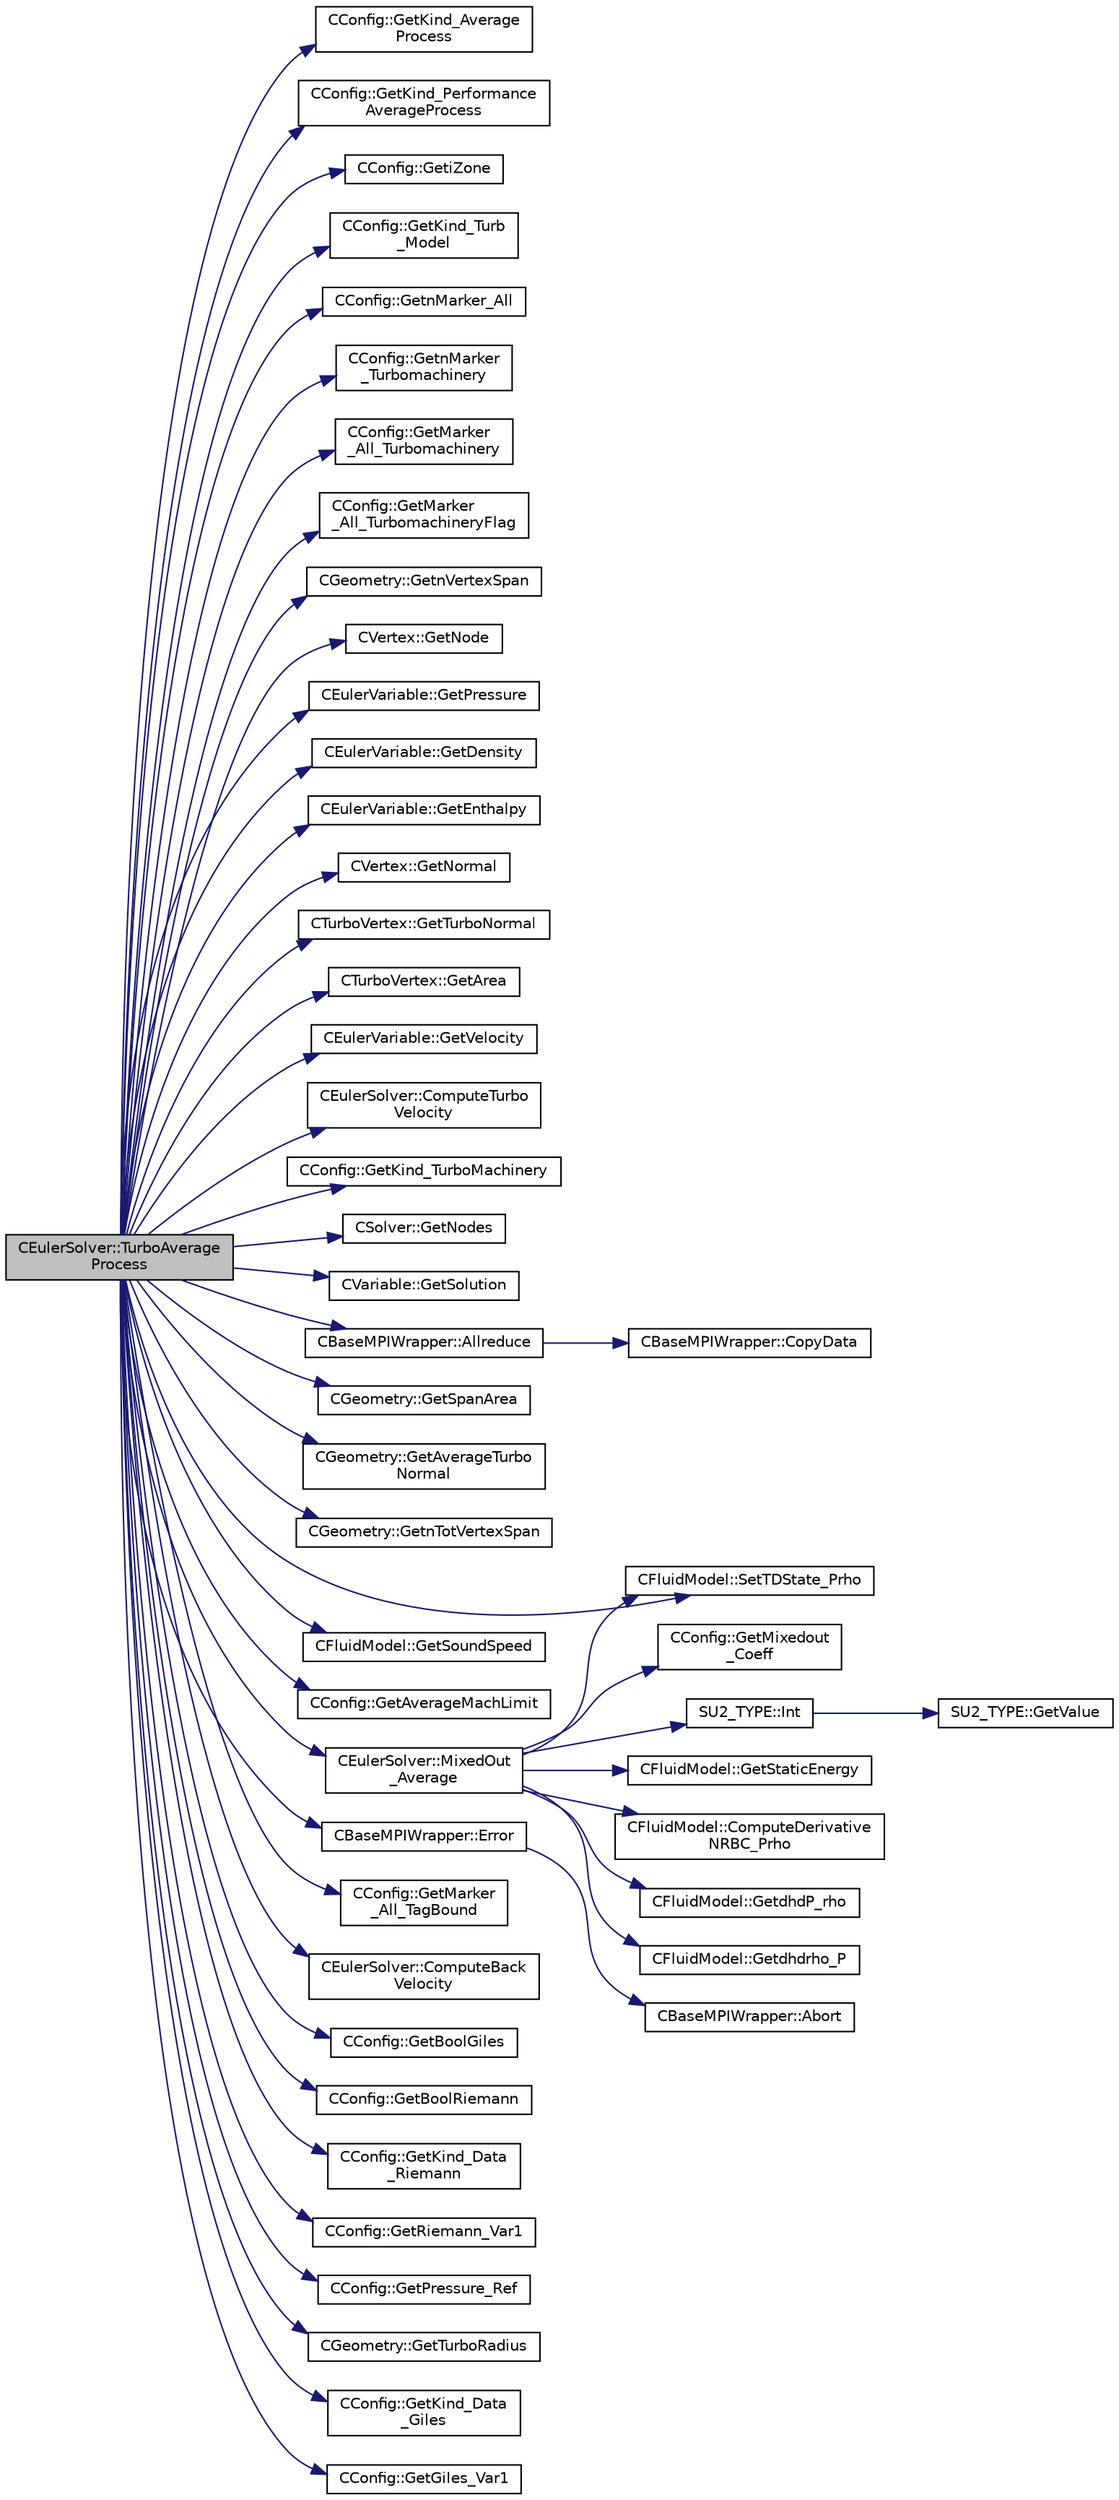 digraph "CEulerSolver::TurboAverageProcess"
{
  edge [fontname="Helvetica",fontsize="10",labelfontname="Helvetica",labelfontsize="10"];
  node [fontname="Helvetica",fontsize="10",shape=record];
  rankdir="LR";
  Node4198 [label="CEulerSolver::TurboAverage\lProcess",height=0.2,width=0.4,color="black", fillcolor="grey75", style="filled", fontcolor="black"];
  Node4198 -> Node4199 [color="midnightblue",fontsize="10",style="solid",fontname="Helvetica"];
  Node4199 [label="CConfig::GetKind_Average\lProcess",height=0.2,width=0.4,color="black", fillcolor="white", style="filled",URL="$class_c_config.html#a3d44f7b855ed6d45bccdf014a9bfce9f",tooltip="Get the kind of mixing process for averaging quantities at the boundaries. "];
  Node4198 -> Node4200 [color="midnightblue",fontsize="10",style="solid",fontname="Helvetica"];
  Node4200 [label="CConfig::GetKind_Performance\lAverageProcess",height=0.2,width=0.4,color="black", fillcolor="white", style="filled",URL="$class_c_config.html#ab9161dc1c41dbd63d16f73aaae05a361",tooltip="Get the kind of mixing process for averaging quantities at the boundaries. "];
  Node4198 -> Node4201 [color="midnightblue",fontsize="10",style="solid",fontname="Helvetica"];
  Node4201 [label="CConfig::GetiZone",height=0.2,width=0.4,color="black", fillcolor="white", style="filled",URL="$class_c_config.html#ac09e21f44792b38adb3f933a4426b25f",tooltip="Provides the number of varaibles. "];
  Node4198 -> Node4202 [color="midnightblue",fontsize="10",style="solid",fontname="Helvetica"];
  Node4202 [label="CConfig::GetKind_Turb\l_Model",height=0.2,width=0.4,color="black", fillcolor="white", style="filled",URL="$class_c_config.html#a40aaed07fc5844d505d2c0b7076594d7",tooltip="Get the kind of the turbulence model. "];
  Node4198 -> Node4203 [color="midnightblue",fontsize="10",style="solid",fontname="Helvetica"];
  Node4203 [label="CConfig::GetnMarker_All",height=0.2,width=0.4,color="black", fillcolor="white", style="filled",URL="$class_c_config.html#a300c4884edfc0c2acf395036439004f4",tooltip="Get the total number of boundary markers including send/receive domains. "];
  Node4198 -> Node4204 [color="midnightblue",fontsize="10",style="solid",fontname="Helvetica"];
  Node4204 [label="CConfig::GetnMarker\l_Turbomachinery",height=0.2,width=0.4,color="black", fillcolor="white", style="filled",URL="$class_c_config.html#a8f0ce5b4f605f885ae5391f567e3ae20",tooltip="number Turbomachinery performance option specified from config file. "];
  Node4198 -> Node4205 [color="midnightblue",fontsize="10",style="solid",fontname="Helvetica"];
  Node4205 [label="CConfig::GetMarker\l_All_Turbomachinery",height=0.2,width=0.4,color="black", fillcolor="white", style="filled",URL="$class_c_config.html#a2989859c3fb041c6b83c1d3bf64f2f34",tooltip="Get the Turbomachinery information for a marker val_marker. "];
  Node4198 -> Node4206 [color="midnightblue",fontsize="10",style="solid",fontname="Helvetica"];
  Node4206 [label="CConfig::GetMarker\l_All_TurbomachineryFlag",height=0.2,width=0.4,color="black", fillcolor="white", style="filled",URL="$class_c_config.html#ab74c164cca94a37de37dd2322c53f98c",tooltip="Get the Turbomachinery flag information for a marker val_marker. "];
  Node4198 -> Node4207 [color="midnightblue",fontsize="10",style="solid",fontname="Helvetica"];
  Node4207 [label="CGeometry::GetnVertexSpan",height=0.2,width=0.4,color="black", fillcolor="white", style="filled",URL="$class_c_geometry.html#a345884be7d9f32478f8be0418a4dadcc",tooltip="Get number of vertices. "];
  Node4198 -> Node4208 [color="midnightblue",fontsize="10",style="solid",fontname="Helvetica"];
  Node4208 [label="CVertex::GetNode",height=0.2,width=0.4,color="black", fillcolor="white", style="filled",URL="$class_c_vertex.html#a95c513bf927464157ed96b6c79779a1f",tooltip="Get the node of the vertex. "];
  Node4198 -> Node4209 [color="midnightblue",fontsize="10",style="solid",fontname="Helvetica"];
  Node4209 [label="CEulerVariable::GetPressure",height=0.2,width=0.4,color="black", fillcolor="white", style="filled",URL="$class_c_euler_variable.html#a5e1ee3cd1062365d7da17ee3ee49537e",tooltip="Get the flow pressure. "];
  Node4198 -> Node4210 [color="midnightblue",fontsize="10",style="solid",fontname="Helvetica"];
  Node4210 [label="CEulerVariable::GetDensity",height=0.2,width=0.4,color="black", fillcolor="white", style="filled",URL="$class_c_euler_variable.html#ab8ef32400854040ecb883825f907bed3",tooltip="Get the density of the flow. "];
  Node4198 -> Node4211 [color="midnightblue",fontsize="10",style="solid",fontname="Helvetica"];
  Node4211 [label="CEulerVariable::GetEnthalpy",height=0.2,width=0.4,color="black", fillcolor="white", style="filled",URL="$class_c_euler_variable.html#acaf8904fb43c0f0c8600c0da5b5397af",tooltip="Get the enthalpy of the flow. "];
  Node4198 -> Node4212 [color="midnightblue",fontsize="10",style="solid",fontname="Helvetica"];
  Node4212 [label="CVertex::GetNormal",height=0.2,width=0.4,color="black", fillcolor="white", style="filled",URL="$class_c_vertex.html#a0d289163c6f3384822fcb9ae86fc1c39",tooltip="Copy the the normal vector of a face. "];
  Node4198 -> Node4213 [color="midnightblue",fontsize="10",style="solid",fontname="Helvetica"];
  Node4213 [label="CTurboVertex::GetTurboNormal",height=0.2,width=0.4,color="black", fillcolor="white", style="filled",URL="$class_c_turbo_vertex.html#a60c1d51f481012d3f5a89626c95ab9e1",tooltip="Copy the the turbo normal vector of a face. "];
  Node4198 -> Node4214 [color="midnightblue",fontsize="10",style="solid",fontname="Helvetica"];
  Node4214 [label="CTurboVertex::GetArea",height=0.2,width=0.4,color="black", fillcolor="white", style="filled",URL="$class_c_turbo_vertex.html#ab1471b6d76e1c496cdb86c061bac8434",tooltip="get face Area associate to the vertex. "];
  Node4198 -> Node4215 [color="midnightblue",fontsize="10",style="solid",fontname="Helvetica"];
  Node4215 [label="CEulerVariable::GetVelocity",height=0.2,width=0.4,color="black", fillcolor="white", style="filled",URL="$class_c_euler_variable.html#afb2ba375855bc63c9bc96227efaece99",tooltip="Get the velocity of the flow. "];
  Node4198 -> Node4216 [color="midnightblue",fontsize="10",style="solid",fontname="Helvetica"];
  Node4216 [label="CEulerSolver::ComputeTurbo\lVelocity",height=0.2,width=0.4,color="black", fillcolor="white", style="filled",URL="$class_c_euler_solver.html#a9fe7d076e6a0ffd1350af23a9d50ab7b",tooltip="it take a velocity in the cartesian reference of framework and transform into the turbomachinery fram..."];
  Node4198 -> Node4217 [color="midnightblue",fontsize="10",style="solid",fontname="Helvetica"];
  Node4217 [label="CConfig::GetKind_TurboMachinery",height=0.2,width=0.4,color="black", fillcolor="white", style="filled",URL="$class_c_config.html#afa3df6ff19988c7d4cc7bb350928e12b",tooltip="Get the kind of turbomachinery architecture. "];
  Node4198 -> Node4218 [color="midnightblue",fontsize="10",style="solid",fontname="Helvetica"];
  Node4218 [label="CSolver::GetNodes",height=0.2,width=0.4,color="black", fillcolor="white", style="filled",URL="$class_c_solver.html#af3198e52a2ea377bb765647b5e697197",tooltip="Allow outside access to the nodes of the solver, containing conservatives, primitives, etc. "];
  Node4198 -> Node4219 [color="midnightblue",fontsize="10",style="solid",fontname="Helvetica"];
  Node4219 [label="CVariable::GetSolution",height=0.2,width=0.4,color="black", fillcolor="white", style="filled",URL="$class_c_variable.html#a261483e39c23c1de7cb9aea7e917c121",tooltip="Get the solution. "];
  Node4198 -> Node4220 [color="midnightblue",fontsize="10",style="solid",fontname="Helvetica"];
  Node4220 [label="CBaseMPIWrapper::Allreduce",height=0.2,width=0.4,color="black", fillcolor="white", style="filled",URL="$class_c_base_m_p_i_wrapper.html#a637b6fd917a8ca91ce748ba88e0d66b6"];
  Node4220 -> Node4221 [color="midnightblue",fontsize="10",style="solid",fontname="Helvetica"];
  Node4221 [label="CBaseMPIWrapper::CopyData",height=0.2,width=0.4,color="black", fillcolor="white", style="filled",URL="$class_c_base_m_p_i_wrapper.html#a4725cc1dd65b161b483e812a538a5e36"];
  Node4198 -> Node4222 [color="midnightblue",fontsize="10",style="solid",fontname="Helvetica"];
  Node4222 [label="CGeometry::GetSpanArea",height=0.2,width=0.4,color="black", fillcolor="white", style="filled",URL="$class_c_geometry.html#af62481d3d1ca34b21bd9306e86964ef0",tooltip="A virtual member. "];
  Node4198 -> Node4223 [color="midnightblue",fontsize="10",style="solid",fontname="Helvetica"];
  Node4223 [label="CGeometry::GetAverageTurbo\lNormal",height=0.2,width=0.4,color="black", fillcolor="white", style="filled",URL="$class_c_geometry.html#ad5fdcd5cc1e672dc61fba282534ba655",tooltip="A virtual member. "];
  Node4198 -> Node4224 [color="midnightblue",fontsize="10",style="solid",fontname="Helvetica"];
  Node4224 [label="CGeometry::GetnTotVertexSpan",height=0.2,width=0.4,color="black", fillcolor="white", style="filled",URL="$class_c_geometry.html#a562c984d741945dc1637b088d8510519",tooltip="A virtual member. "];
  Node4198 -> Node4225 [color="midnightblue",fontsize="10",style="solid",fontname="Helvetica"];
  Node4225 [label="CFluidModel::SetTDState_Prho",height=0.2,width=0.4,color="black", fillcolor="white", style="filled",URL="$class_c_fluid_model.html#ad93e74a6cc6610e9c31c180040bda4e6",tooltip="virtual member that would be different for each gas model implemented "];
  Node4198 -> Node4226 [color="midnightblue",fontsize="10",style="solid",fontname="Helvetica"];
  Node4226 [label="CFluidModel::GetSoundSpeed",height=0.2,width=0.4,color="black", fillcolor="white", style="filled",URL="$class_c_fluid_model.html#a4a2b307dfa2a545c632548c8d7c6e86c",tooltip="Get fluid speed of sound. "];
  Node4198 -> Node4227 [color="midnightblue",fontsize="10",style="solid",fontname="Helvetica"];
  Node4227 [label="CConfig::GetAverageMachLimit",height=0.2,width=0.4,color="black", fillcolor="white", style="filled",URL="$class_c_config.html#af7db35be605e119e27b96f811d61511d",tooltip="Get mach limit for average massflow-based procedure . "];
  Node4198 -> Node4228 [color="midnightblue",fontsize="10",style="solid",fontname="Helvetica"];
  Node4228 [label="CEulerSolver::MixedOut\l_Average",height=0.2,width=0.4,color="black", fillcolor="white", style="filled",URL="$class_c_euler_solver.html#a95fde7eb83f98a71c61b45c369b6e6e0",tooltip="it performs a mixed out average of the nodes of a boundary. "];
  Node4228 -> Node4229 [color="midnightblue",fontsize="10",style="solid",fontname="Helvetica"];
  Node4229 [label="CConfig::GetMixedout\l_Coeff",height=0.2,width=0.4,color="black", fillcolor="white", style="filled",URL="$class_c_config.html#a44c9cce8aee0c8224ab8aea064d66442",tooltip="Get mixedout coefficients. "];
  Node4228 -> Node4230 [color="midnightblue",fontsize="10",style="solid",fontname="Helvetica"];
  Node4230 [label="SU2_TYPE::Int",height=0.2,width=0.4,color="black", fillcolor="white", style="filled",URL="$namespace_s_u2___t_y_p_e.html#a6b48817766d8a6486caa2807a52f6bae",tooltip="Casts the primitive value to int (uses GetValue, already implemented for each type). "];
  Node4230 -> Node4231 [color="midnightblue",fontsize="10",style="solid",fontname="Helvetica"];
  Node4231 [label="SU2_TYPE::GetValue",height=0.2,width=0.4,color="black", fillcolor="white", style="filled",URL="$namespace_s_u2___t_y_p_e.html#a0ed43473f5a450ce028d088427bf10cb",tooltip="Get the (primitive) value of the datatype (needs to be implemented for each new type). "];
  Node4228 -> Node4225 [color="midnightblue",fontsize="10",style="solid",fontname="Helvetica"];
  Node4228 -> Node4232 [color="midnightblue",fontsize="10",style="solid",fontname="Helvetica"];
  Node4232 [label="CFluidModel::GetStaticEnergy",height=0.2,width=0.4,color="black", fillcolor="white", style="filled",URL="$class_c_fluid_model.html#a99d4d8c322ea4f1072e0326f09154318",tooltip="Get fluid internal energy. "];
  Node4228 -> Node4233 [color="midnightblue",fontsize="10",style="solid",fontname="Helvetica"];
  Node4233 [label="CFluidModel::ComputeDerivative\lNRBC_Prho",height=0.2,width=0.4,color="black", fillcolor="white", style="filled",URL="$class_c_fluid_model.html#ab04cf03715d3492c04e7325de844720e",tooltip="virtual member that would be different for each gas model implemented "];
  Node4228 -> Node4234 [color="midnightblue",fontsize="10",style="solid",fontname="Helvetica"];
  Node4234 [label="CFluidModel::GetdhdP_rho",height=0.2,width=0.4,color="black", fillcolor="white", style="filled",URL="$class_c_fluid_model.html#a76eb9ee1ffc8ad2cc2f8289be1484882",tooltip="Get fluid pressure partial derivative. "];
  Node4228 -> Node4235 [color="midnightblue",fontsize="10",style="solid",fontname="Helvetica"];
  Node4235 [label="CFluidModel::Getdhdrho_P",height=0.2,width=0.4,color="black", fillcolor="white", style="filled",URL="$class_c_fluid_model.html#afb3b014f5a7b1ebbbd670e0e0bca6a14",tooltip="Get fluid pressure partial derivative. "];
  Node4198 -> Node4236 [color="midnightblue",fontsize="10",style="solid",fontname="Helvetica"];
  Node4236 [label="CBaseMPIWrapper::Error",height=0.2,width=0.4,color="black", fillcolor="white", style="filled",URL="$class_c_base_m_p_i_wrapper.html#a04457c47629bda56704e6a8804833eeb"];
  Node4236 -> Node4237 [color="midnightblue",fontsize="10",style="solid",fontname="Helvetica"];
  Node4237 [label="CBaseMPIWrapper::Abort",height=0.2,width=0.4,color="black", fillcolor="white", style="filled",URL="$class_c_base_m_p_i_wrapper.html#a21ef5681e2acb532d345e9bab173ef07"];
  Node4198 -> Node4238 [color="midnightblue",fontsize="10",style="solid",fontname="Helvetica"];
  Node4238 [label="CConfig::GetMarker\l_All_TagBound",height=0.2,width=0.4,color="black", fillcolor="white", style="filled",URL="$class_c_config.html#a967e969a3beb24bb6e57d7036af003be",tooltip="Get the index of the surface defined in the geometry file. "];
  Node4198 -> Node4239 [color="midnightblue",fontsize="10",style="solid",fontname="Helvetica"];
  Node4239 [label="CEulerSolver::ComputeBack\lVelocity",height=0.2,width=0.4,color="black", fillcolor="white", style="filled",URL="$class_c_euler_solver.html#a810caef1a39ee5bd6db84b6855097d16",tooltip="it take a velocity in the cartesian reference of framework and transform into the turbomachinery fram..."];
  Node4198 -> Node4240 [color="midnightblue",fontsize="10",style="solid",fontname="Helvetica"];
  Node4240 [label="CConfig::GetBoolGiles",height=0.2,width=0.4,color="black", fillcolor="white", style="filled",URL="$class_c_config.html#a0acc36f5e0ad66f5ed7f6c0e6ffe036e",tooltip="Verify if there is any Giles Boundary Condition option specified from config file. "];
  Node4198 -> Node4241 [color="midnightblue",fontsize="10",style="solid",fontname="Helvetica"];
  Node4241 [label="CConfig::GetBoolRiemann",height=0.2,width=0.4,color="black", fillcolor="white", style="filled",URL="$class_c_config.html#a6db338474bba25ad7a2a89d067c83e65",tooltip="Verify if there is any Riemann Boundary Condition option specified from config file. "];
  Node4198 -> Node4242 [color="midnightblue",fontsize="10",style="solid",fontname="Helvetica"];
  Node4242 [label="CConfig::GetKind_Data\l_Riemann",height=0.2,width=0.4,color="black", fillcolor="white", style="filled",URL="$class_c_config.html#a2da60a55b89307f3a0cc98aad0d84581",tooltip="Get Kind Data of Riemann boundary. "];
  Node4198 -> Node4243 [color="midnightblue",fontsize="10",style="solid",fontname="Helvetica"];
  Node4243 [label="CConfig::GetRiemann_Var1",height=0.2,width=0.4,color="black", fillcolor="white", style="filled",URL="$class_c_config.html#ad12ed151b8d775fc13358c090d6ed028",tooltip="Get the var 1 at Riemann boundary. "];
  Node4198 -> Node4244 [color="midnightblue",fontsize="10",style="solid",fontname="Helvetica"];
  Node4244 [label="CConfig::GetPressure_Ref",height=0.2,width=0.4,color="black", fillcolor="white", style="filled",URL="$class_c_config.html#a39147c417b27ad7df00efea4ea1fcecc",tooltip="Get the value of the reference pressure for non-dimensionalization. "];
  Node4198 -> Node4245 [color="midnightblue",fontsize="10",style="solid",fontname="Helvetica"];
  Node4245 [label="CGeometry::GetTurboRadius",height=0.2,width=0.4,color="black", fillcolor="white", style="filled",URL="$class_c_geometry.html#aff3282f6532bb914bfa85db9fb154f4d",tooltip="A virtual member. "];
  Node4198 -> Node4246 [color="midnightblue",fontsize="10",style="solid",fontname="Helvetica"];
  Node4246 [label="CConfig::GetKind_Data\l_Giles",height=0.2,width=0.4,color="black", fillcolor="white", style="filled",URL="$class_c_config.html#a296131f9cecd77dc13d88f88ef645732",tooltip="Get Kind Data for the Giles BC. "];
  Node4198 -> Node4247 [color="midnightblue",fontsize="10",style="solid",fontname="Helvetica"];
  Node4247 [label="CConfig::GetGiles_Var1",height=0.2,width=0.4,color="black", fillcolor="white", style="filled",URL="$class_c_config.html#afbdee674fc1370ab912e6219b5696235",tooltip="Get the var 1 for the Giels BC. "];
}
